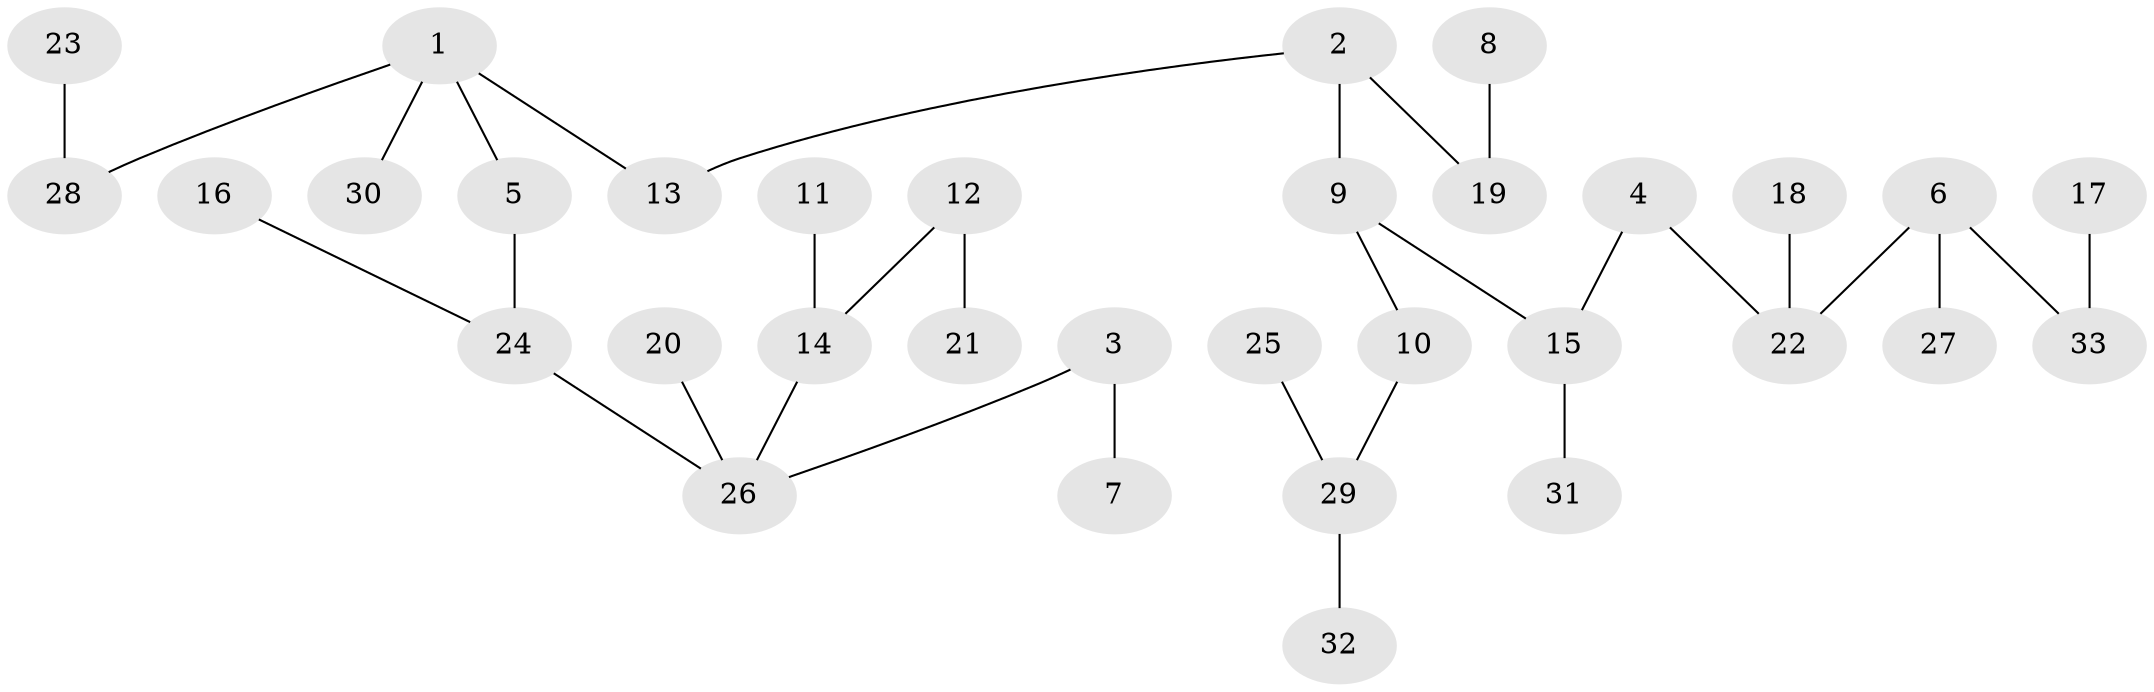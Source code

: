 // original degree distribution, {4: 0.09090909090909091, 3: 0.07575757575757576, 2: 0.22727272727272727, 5: 0.06060606060606061, 6: 0.015151515151515152, 1: 0.5303030303030303}
// Generated by graph-tools (version 1.1) at 2025/02/03/09/25 03:02:17]
// undirected, 33 vertices, 32 edges
graph export_dot {
graph [start="1"]
  node [color=gray90,style=filled];
  1;
  2;
  3;
  4;
  5;
  6;
  7;
  8;
  9;
  10;
  11;
  12;
  13;
  14;
  15;
  16;
  17;
  18;
  19;
  20;
  21;
  22;
  23;
  24;
  25;
  26;
  27;
  28;
  29;
  30;
  31;
  32;
  33;
  1 -- 5 [weight=1.0];
  1 -- 13 [weight=1.0];
  1 -- 28 [weight=1.0];
  1 -- 30 [weight=1.0];
  2 -- 9 [weight=1.0];
  2 -- 13 [weight=1.0];
  2 -- 19 [weight=1.0];
  3 -- 7 [weight=1.0];
  3 -- 26 [weight=1.0];
  4 -- 15 [weight=1.0];
  4 -- 22 [weight=1.0];
  5 -- 24 [weight=1.0];
  6 -- 22 [weight=1.0];
  6 -- 27 [weight=1.0];
  6 -- 33 [weight=1.0];
  8 -- 19 [weight=1.0];
  9 -- 10 [weight=1.0];
  9 -- 15 [weight=1.0];
  10 -- 29 [weight=1.0];
  11 -- 14 [weight=1.0];
  12 -- 14 [weight=1.0];
  12 -- 21 [weight=1.0];
  14 -- 26 [weight=1.0];
  15 -- 31 [weight=1.0];
  16 -- 24 [weight=1.0];
  17 -- 33 [weight=1.0];
  18 -- 22 [weight=1.0];
  20 -- 26 [weight=1.0];
  23 -- 28 [weight=1.0];
  24 -- 26 [weight=1.0];
  25 -- 29 [weight=1.0];
  29 -- 32 [weight=1.0];
}
